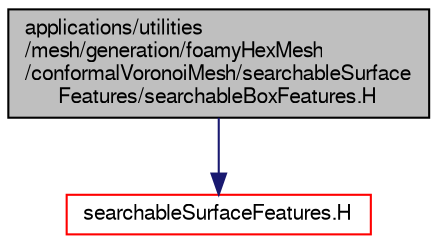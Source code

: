 digraph "applications/utilities/mesh/generation/foamyHexMesh/conformalVoronoiMesh/searchableSurfaceFeatures/searchableBoxFeatures.H"
{
  bgcolor="transparent";
  edge [fontname="FreeSans",fontsize="10",labelfontname="FreeSans",labelfontsize="10"];
  node [fontname="FreeSans",fontsize="10",shape=record];
  Node0 [label="applications/utilities\l/mesh/generation/foamyHexMesh\l/conformalVoronoiMesh/searchableSurface\lFeatures/searchableBoxFeatures.H",height=0.2,width=0.4,color="black", fillcolor="grey75", style="filled", fontcolor="black"];
  Node0 -> Node1 [color="midnightblue",fontsize="10",style="solid",fontname="FreeSans"];
  Node1 [label="searchableSurfaceFeatures.H",height=0.2,width=0.4,color="red",URL="$a18419.html"];
}

